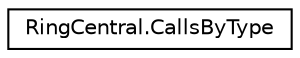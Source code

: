 digraph "Graphical Class Hierarchy"
{
 // LATEX_PDF_SIZE
  edge [fontname="Helvetica",fontsize="10",labelfontname="Helvetica",labelfontsize="10"];
  node [fontname="Helvetica",fontsize="10",shape=record];
  rankdir="LR";
  Node0 [label="RingCentral.CallsByType",height=0.2,width=0.4,color="black", fillcolor="white", style="filled",URL="$classRingCentral_1_1CallsByType.html",tooltip="Data for calls with breakdown by type (Direct, FromQueue, ParkRetrieval, Transferred,..."];
}
